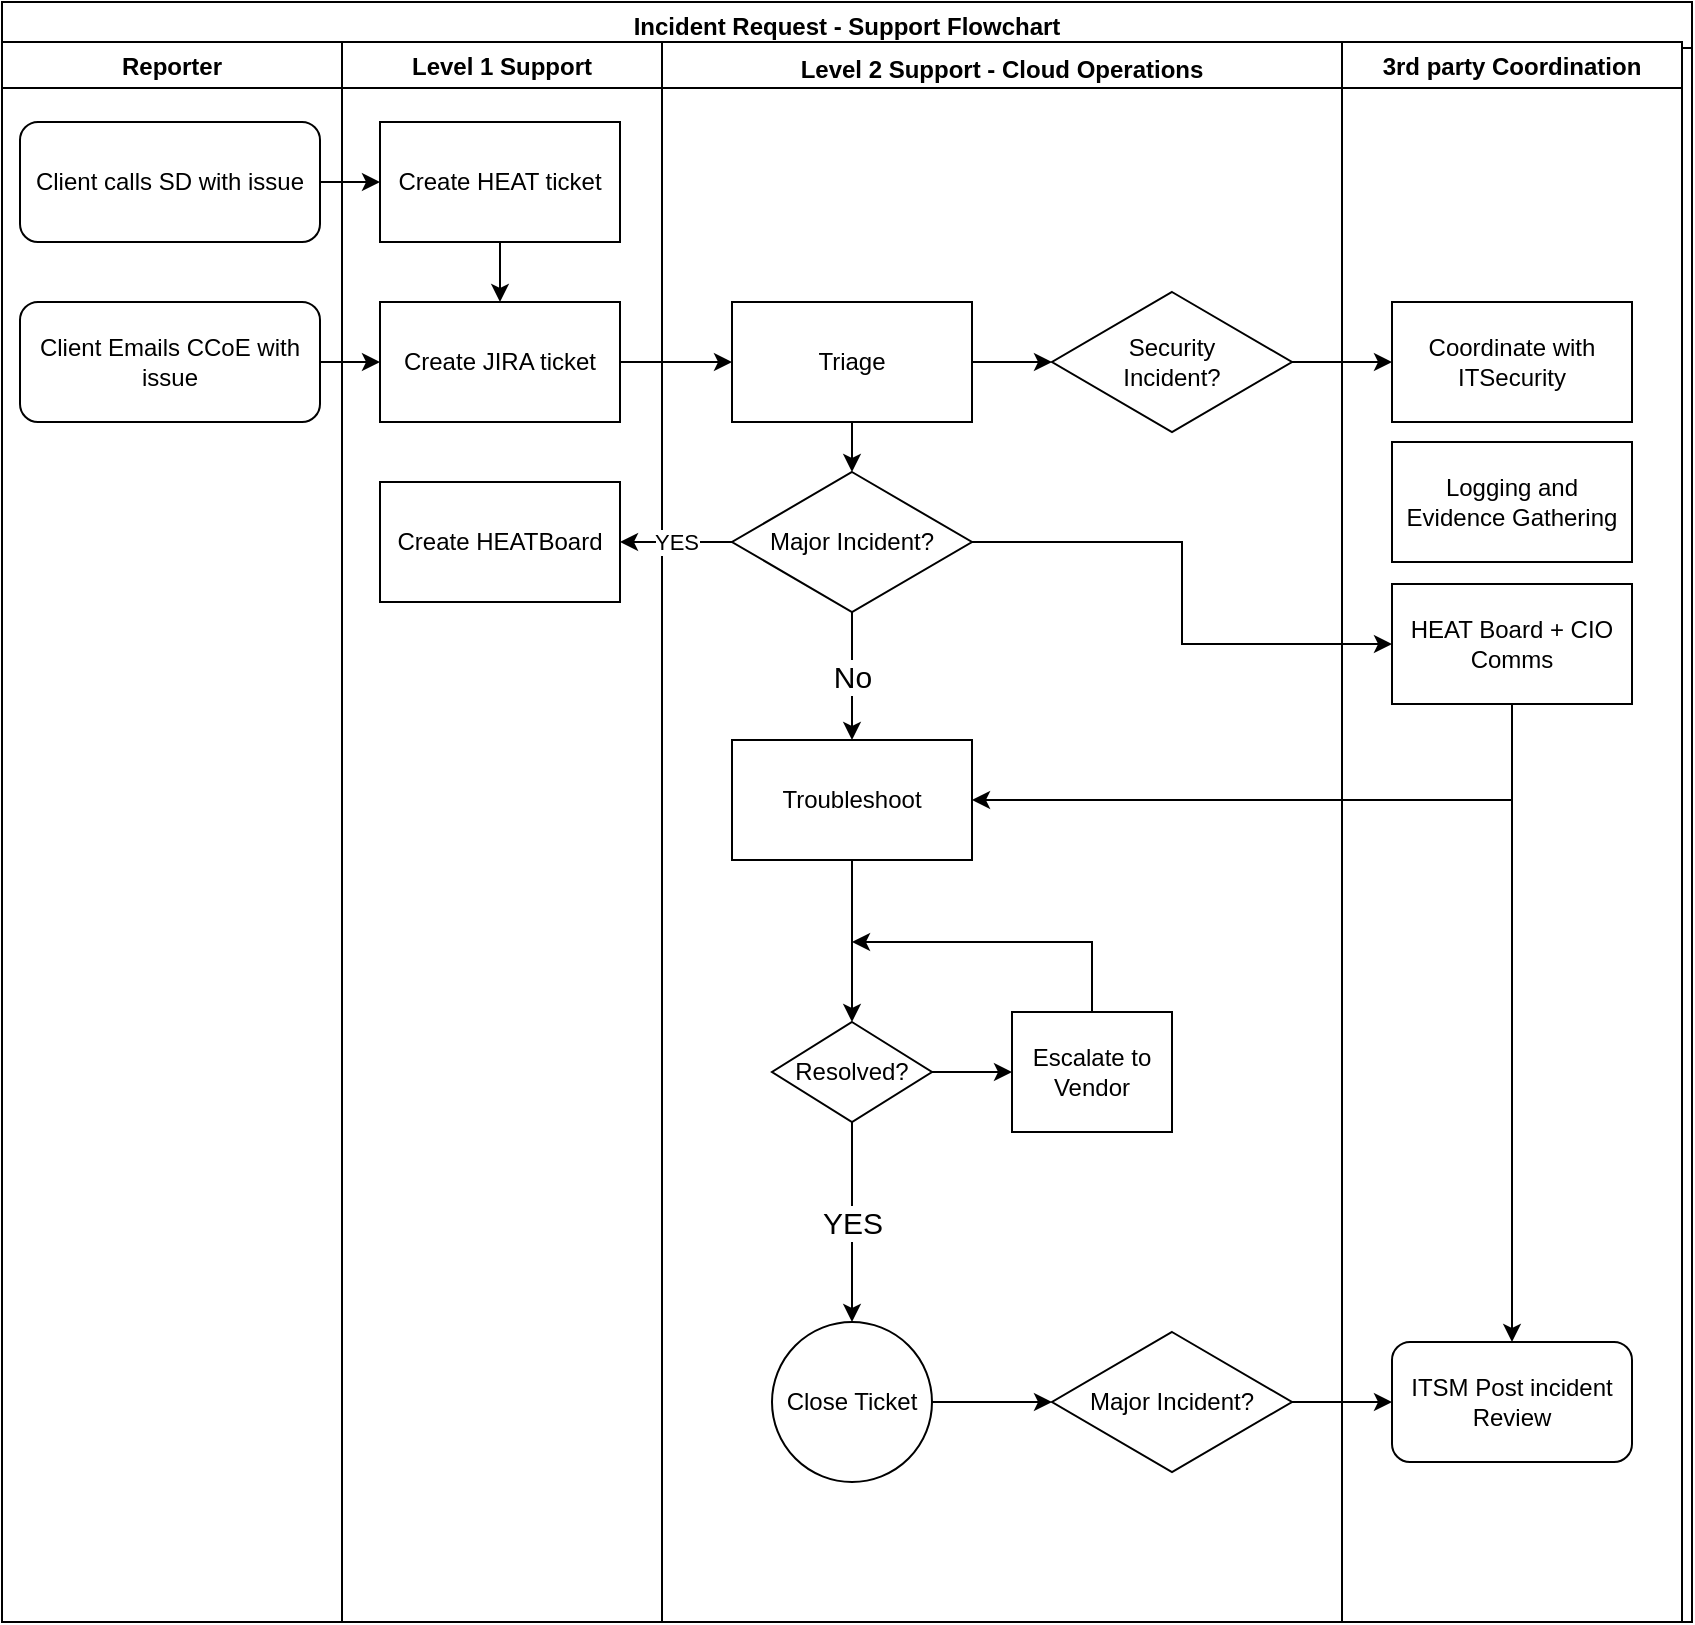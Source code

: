 <mxfile version="14.8.3" type="github"><diagram id="FCXRHwT7oVwIE8hMXwRf" name="Page-1"><mxGraphModel dx="1473" dy="1923" grid="1" gridSize="10" guides="1" tooltips="1" connect="1" arrows="1" fold="1" page="1" pageScale="1" pageWidth="850" pageHeight="1100" math="0" shadow="0"><root><mxCell id="0"/><mxCell id="1" parent="0"/><mxCell id="ji-t7IHqeack5aq7HMhq-1" value="Incident Request - Support Flowchart" style="swimlane;" parent="1" vertex="1"><mxGeometry x="15" y="-1070" width="845" height="810" as="geometry"/></mxCell><mxCell id="ji-t7IHqeack5aq7HMhq-2" value="Reporter" style="swimlane;" parent="ji-t7IHqeack5aq7HMhq-1" vertex="1"><mxGeometry y="20" width="170" height="790" as="geometry"/></mxCell><mxCell id="ji-t7IHqeack5aq7HMhq-6" value="Client calls SD with issue" style="rounded=1;whiteSpace=wrap;html=1;" parent="ji-t7IHqeack5aq7HMhq-2" vertex="1"><mxGeometry x="9" y="40" width="150" height="60" as="geometry"/></mxCell><mxCell id="ji-t7IHqeack5aq7HMhq-7" value="Client Emails CCoE with issue" style="rounded=1;whiteSpace=wrap;html=1;" parent="ji-t7IHqeack5aq7HMhq-2" vertex="1"><mxGeometry x="9" y="130" width="150" height="60" as="geometry"/></mxCell><mxCell id="ji-t7IHqeack5aq7HMhq-5" value="Level 2 Support - Cloud Operations" style="swimlane;verticalAlign=top;" parent="ji-t7IHqeack5aq7HMhq-1" vertex="1"><mxGeometry x="330" y="20" width="340" height="790" as="geometry"/></mxCell><mxCell id="ji-t7IHqeack5aq7HMhq-18" style="edgeStyle=orthogonalEdgeStyle;rounded=0;orthogonalLoop=1;jettySize=auto;html=1;exitX=0.5;exitY=1;exitDx=0;exitDy=0;entryX=0.5;entryY=0;entryDx=0;entryDy=0;" parent="ji-t7IHqeack5aq7HMhq-5" source="ji-t7IHqeack5aq7HMhq-13" target="ji-t7IHqeack5aq7HMhq-17" edge="1"><mxGeometry relative="1" as="geometry"/></mxCell><mxCell id="U-hmPvjbEhZN-yVqdY3f-33" style="edgeStyle=orthogonalEdgeStyle;rounded=1;orthogonalLoop=1;jettySize=auto;html=1;entryX=0;entryY=0.5;entryDx=0;entryDy=0;fontSize=15;verticalAlign=middle;" parent="ji-t7IHqeack5aq7HMhq-5" source="ji-t7IHqeack5aq7HMhq-13" target="U-hmPvjbEhZN-yVqdY3f-32" edge="1"><mxGeometry relative="1" as="geometry"/></mxCell><mxCell id="ji-t7IHqeack5aq7HMhq-13" value="Triage" style="rounded=0;whiteSpace=wrap;html=1;" parent="ji-t7IHqeack5aq7HMhq-5" vertex="1"><mxGeometry x="35" y="130" width="120" height="60" as="geometry"/></mxCell><mxCell id="U-hmPvjbEhZN-yVqdY3f-1" value="No" style="edgeStyle=orthogonalEdgeStyle;rounded=0;orthogonalLoop=1;jettySize=auto;html=1;entryX=0.5;entryY=0;entryDx=0;entryDy=0;fontSize=15;" parent="ji-t7IHqeack5aq7HMhq-5" source="ji-t7IHqeack5aq7HMhq-17" target="ji-t7IHqeack5aq7HMhq-19" edge="1"><mxGeometry relative="1" as="geometry"/></mxCell><mxCell id="ji-t7IHqeack5aq7HMhq-17" value="Major Incident?" style="rhombus;whiteSpace=wrap;html=1;" parent="ji-t7IHqeack5aq7HMhq-5" vertex="1"><mxGeometry x="35" y="215" width="120" height="70" as="geometry"/></mxCell><mxCell id="U-hmPvjbEhZN-yVqdY3f-52" style="edgeStyle=orthogonalEdgeStyle;rounded=0;orthogonalLoop=1;jettySize=auto;html=1;entryX=0.5;entryY=0;entryDx=0;entryDy=0;fontSize=15;verticalAlign=middle;" parent="ji-t7IHqeack5aq7HMhq-5" source="ji-t7IHqeack5aq7HMhq-19" target="ji-t7IHqeack5aq7HMhq-26" edge="1"><mxGeometry relative="1" as="geometry"/></mxCell><mxCell id="ji-t7IHqeack5aq7HMhq-19" value="Troubleshoot" style="rounded=0;whiteSpace=wrap;html=1;" parent="ji-t7IHqeack5aq7HMhq-5" vertex="1"><mxGeometry x="35" y="349" width="120" height="60" as="geometry"/></mxCell><mxCell id="U-hmPvjbEhZN-yVqdY3f-2" value="YES" style="edgeStyle=orthogonalEdgeStyle;rounded=0;orthogonalLoop=1;jettySize=auto;html=1;entryX=0.5;entryY=0;entryDx=0;entryDy=0;fontSize=15;" parent="ji-t7IHqeack5aq7HMhq-5" source="ji-t7IHqeack5aq7HMhq-26" target="ji-t7IHqeack5aq7HMhq-40" edge="1"><mxGeometry relative="1" as="geometry"/></mxCell><mxCell id="U-hmPvjbEhZN-yVqdY3f-53" style="edgeStyle=orthogonalEdgeStyle;rounded=0;orthogonalLoop=1;jettySize=auto;html=1;entryX=0;entryY=0.5;entryDx=0;entryDy=0;fontSize=15;verticalAlign=middle;" parent="ji-t7IHqeack5aq7HMhq-5" source="ji-t7IHqeack5aq7HMhq-26" target="ji-t7IHqeack5aq7HMhq-28" edge="1"><mxGeometry relative="1" as="geometry"/></mxCell><mxCell id="ji-t7IHqeack5aq7HMhq-26" value="Resolved?" style="rhombus;whiteSpace=wrap;html=1;rounded=0;" parent="ji-t7IHqeack5aq7HMhq-5" vertex="1"><mxGeometry x="55" y="490" width="80" height="50" as="geometry"/></mxCell><mxCell id="ji-t7IHqeack5aq7HMhq-28" value="Escalate to Vendor" style="whiteSpace=wrap;html=1;rounded=0;" parent="ji-t7IHqeack5aq7HMhq-5" vertex="1"><mxGeometry x="175" y="485" width="80" height="60" as="geometry"/></mxCell><mxCell id="U-hmPvjbEhZN-yVqdY3f-64" style="edgeStyle=orthogonalEdgeStyle;rounded=0;orthogonalLoop=1;jettySize=auto;html=1;entryX=0;entryY=0.5;entryDx=0;entryDy=0;fontSize=15;verticalAlign=middle;" parent="ji-t7IHqeack5aq7HMhq-5" source="ji-t7IHqeack5aq7HMhq-40" target="U-hmPvjbEhZN-yVqdY3f-62" edge="1"><mxGeometry relative="1" as="geometry"/></mxCell><mxCell id="ji-t7IHqeack5aq7HMhq-40" value="Close Ticket" style="ellipse;whiteSpace=wrap;html=1;aspect=fixed;" parent="ji-t7IHqeack5aq7HMhq-5" vertex="1"><mxGeometry x="55" y="640" width="80" height="80" as="geometry"/></mxCell><mxCell id="U-hmPvjbEhZN-yVqdY3f-32" value="Security &lt;br&gt;Incident?" style="rhombus;whiteSpace=wrap;html=1;" parent="ji-t7IHqeack5aq7HMhq-5" vertex="1"><mxGeometry x="195" y="125" width="120" height="70" as="geometry"/></mxCell><mxCell id="U-hmPvjbEhZN-yVqdY3f-62" value="Major Incident?" style="rhombus;whiteSpace=wrap;html=1;" parent="ji-t7IHqeack5aq7HMhq-5" vertex="1"><mxGeometry x="195" y="645" width="120" height="70" as="geometry"/></mxCell><mxCell id="ji-t7IHqeack5aq7HMhq-10" style="edgeStyle=orthogonalEdgeStyle;rounded=0;orthogonalLoop=1;jettySize=auto;html=1;exitX=1;exitY=0.5;exitDx=0;exitDy=0;entryX=0;entryY=0.5;entryDx=0;entryDy=0;" parent="ji-t7IHqeack5aq7HMhq-1" source="ji-t7IHqeack5aq7HMhq-7" target="ji-t7IHqeack5aq7HMhq-9" edge="1"><mxGeometry relative="1" as="geometry"/></mxCell><mxCell id="ji-t7IHqeack5aq7HMhq-14" value="" style="edgeStyle=orthogonalEdgeStyle;rounded=0;orthogonalLoop=1;jettySize=auto;html=1;" parent="ji-t7IHqeack5aq7HMhq-1" source="ji-t7IHqeack5aq7HMhq-9" target="ji-t7IHqeack5aq7HMhq-13" edge="1"><mxGeometry relative="1" as="geometry"/></mxCell><mxCell id="ji-t7IHqeack5aq7HMhq-4" value="Level 1 Support" style="swimlane;" parent="ji-t7IHqeack5aq7HMhq-1" vertex="1"><mxGeometry x="170" y="20" width="160" height="790" as="geometry"/></mxCell><mxCell id="ji-t7IHqeack5aq7HMhq-8" value="Create HEAT ticket" style="rounded=0;whiteSpace=wrap;html=1;" parent="ji-t7IHqeack5aq7HMhq-4" vertex="1"><mxGeometry x="19" y="40" width="120" height="60" as="geometry"/></mxCell><mxCell id="ji-t7IHqeack5aq7HMhq-9" value="Create JIRA ticket" style="rounded=0;whiteSpace=wrap;html=1;" parent="ji-t7IHqeack5aq7HMhq-4" vertex="1"><mxGeometry x="19" y="130" width="120" height="60" as="geometry"/></mxCell><mxCell id="ji-t7IHqeack5aq7HMhq-12" style="edgeStyle=orthogonalEdgeStyle;rounded=0;orthogonalLoop=1;jettySize=auto;html=1;exitX=0.5;exitY=1;exitDx=0;exitDy=0;entryX=0.5;entryY=0;entryDx=0;entryDy=0;" parent="ji-t7IHqeack5aq7HMhq-4" source="ji-t7IHqeack5aq7HMhq-8" target="ji-t7IHqeack5aq7HMhq-9" edge="1"><mxGeometry relative="1" as="geometry"/></mxCell><mxCell id="ji-t7IHqeack5aq7HMhq-46" value="Create HEATBoard" style="rounded=0;whiteSpace=wrap;html=1;" parent="ji-t7IHqeack5aq7HMhq-4" vertex="1"><mxGeometry x="19" y="220" width="120" height="60" as="geometry"/></mxCell><mxCell id="ji-t7IHqeack5aq7HMhq-11" style="edgeStyle=orthogonalEdgeStyle;rounded=0;orthogonalLoop=1;jettySize=auto;html=1;exitX=1;exitY=0.5;exitDx=0;exitDy=0;" parent="ji-t7IHqeack5aq7HMhq-1" source="ji-t7IHqeack5aq7HMhq-6" target="ji-t7IHqeack5aq7HMhq-8" edge="1"><mxGeometry relative="1" as="geometry"/></mxCell><mxCell id="ji-t7IHqeack5aq7HMhq-49" value="YES" style="edgeStyle=orthogonalEdgeStyle;rounded=0;orthogonalLoop=1;jettySize=auto;html=1;entryX=1;entryY=0.5;entryDx=0;entryDy=0;" parent="ji-t7IHqeack5aq7HMhq-1" source="ji-t7IHqeack5aq7HMhq-17" target="ji-t7IHqeack5aq7HMhq-46" edge="1"><mxGeometry relative="1" as="geometry"/></mxCell><mxCell id="U-hmPvjbEhZN-yVqdY3f-25" value="3rd party Coordination" style="swimlane;" parent="ji-t7IHqeack5aq7HMhq-1" vertex="1"><mxGeometry x="670" y="20" width="170" height="790" as="geometry"/></mxCell><mxCell id="U-hmPvjbEhZN-yVqdY3f-57" style="edgeStyle=orthogonalEdgeStyle;rounded=0;orthogonalLoop=1;jettySize=auto;html=1;entryX=0.5;entryY=0;entryDx=0;entryDy=0;fontSize=15;verticalAlign=middle;" parent="U-hmPvjbEhZN-yVqdY3f-25" source="U-hmPvjbEhZN-yVqdY3f-28" target="ji-t7IHqeack5aq7HMhq-44" edge="1"><mxGeometry relative="1" as="geometry"/></mxCell><mxCell id="U-hmPvjbEhZN-yVqdY3f-28" value="HEAT Board + CIO Comms" style="rounded=0;whiteSpace=wrap;html=1;" parent="U-hmPvjbEhZN-yVqdY3f-25" vertex="1"><mxGeometry x="25" y="271" width="120" height="60" as="geometry"/></mxCell><mxCell id="U-hmPvjbEhZN-yVqdY3f-34" value="Coordinate with ITSecurity" style="rounded=0;whiteSpace=wrap;html=1;" parent="U-hmPvjbEhZN-yVqdY3f-25" vertex="1"><mxGeometry x="25" y="130" width="120" height="60" as="geometry"/></mxCell><mxCell id="U-hmPvjbEhZN-yVqdY3f-36" value="Logging and Evidence Gathering" style="rounded=0;whiteSpace=wrap;html=1;" parent="U-hmPvjbEhZN-yVqdY3f-25" vertex="1"><mxGeometry x="25" y="200" width="120" height="60" as="geometry"/></mxCell><mxCell id="ji-t7IHqeack5aq7HMhq-44" value="ITSM Post incident Review" style="rounded=1;whiteSpace=wrap;html=1;" parent="U-hmPvjbEhZN-yVqdY3f-25" vertex="1"><mxGeometry x="25" y="650" width="120" height="60" as="geometry"/></mxCell><mxCell id="U-hmPvjbEhZN-yVqdY3f-35" style="edgeStyle=orthogonalEdgeStyle;rounded=1;orthogonalLoop=1;jettySize=auto;html=1;entryX=0;entryY=0.5;entryDx=0;entryDy=0;fontSize=15;verticalAlign=middle;" parent="ji-t7IHqeack5aq7HMhq-1" source="U-hmPvjbEhZN-yVqdY3f-32" target="U-hmPvjbEhZN-yVqdY3f-34" edge="1"><mxGeometry relative="1" as="geometry"/></mxCell><mxCell id="U-hmPvjbEhZN-yVqdY3f-48" style="edgeStyle=orthogonalEdgeStyle;rounded=0;orthogonalLoop=1;jettySize=auto;html=1;entryX=0;entryY=0.5;entryDx=0;entryDy=0;fontSize=15;verticalAlign=middle;" parent="ji-t7IHqeack5aq7HMhq-1" source="ji-t7IHqeack5aq7HMhq-17" target="U-hmPvjbEhZN-yVqdY3f-28" edge="1"><mxGeometry relative="1" as="geometry"/></mxCell><mxCell id="U-hmPvjbEhZN-yVqdY3f-49" style="edgeStyle=orthogonalEdgeStyle;rounded=0;orthogonalLoop=1;jettySize=auto;html=1;entryX=1;entryY=0.5;entryDx=0;entryDy=0;fontSize=15;verticalAlign=middle;" parent="ji-t7IHqeack5aq7HMhq-1" source="U-hmPvjbEhZN-yVqdY3f-28" target="ji-t7IHqeack5aq7HMhq-19" edge="1"><mxGeometry relative="1" as="geometry"><Array as="points"><mxPoint x="755" y="399"/></Array></mxGeometry></mxCell><mxCell id="U-hmPvjbEhZN-yVqdY3f-63" style="edgeStyle=orthogonalEdgeStyle;rounded=0;orthogonalLoop=1;jettySize=auto;html=1;entryX=0;entryY=0.5;entryDx=0;entryDy=0;fontSize=15;verticalAlign=middle;" parent="ji-t7IHqeack5aq7HMhq-1" source="U-hmPvjbEhZN-yVqdY3f-62" target="ji-t7IHqeack5aq7HMhq-44" edge="1"><mxGeometry relative="1" as="geometry"/></mxCell><mxCell id="U-hmPvjbEhZN-yVqdY3f-55" style="edgeStyle=orthogonalEdgeStyle;rounded=0;orthogonalLoop=1;jettySize=auto;html=1;fontSize=15;verticalAlign=middle;" parent="1" source="ji-t7IHqeack5aq7HMhq-28" edge="1"><mxGeometry relative="1" as="geometry"><mxPoint x="440" y="-600" as="targetPoint"/><Array as="points"><mxPoint x="560" y="-600"/></Array></mxGeometry></mxCell></root></mxGraphModel></diagram></mxfile>